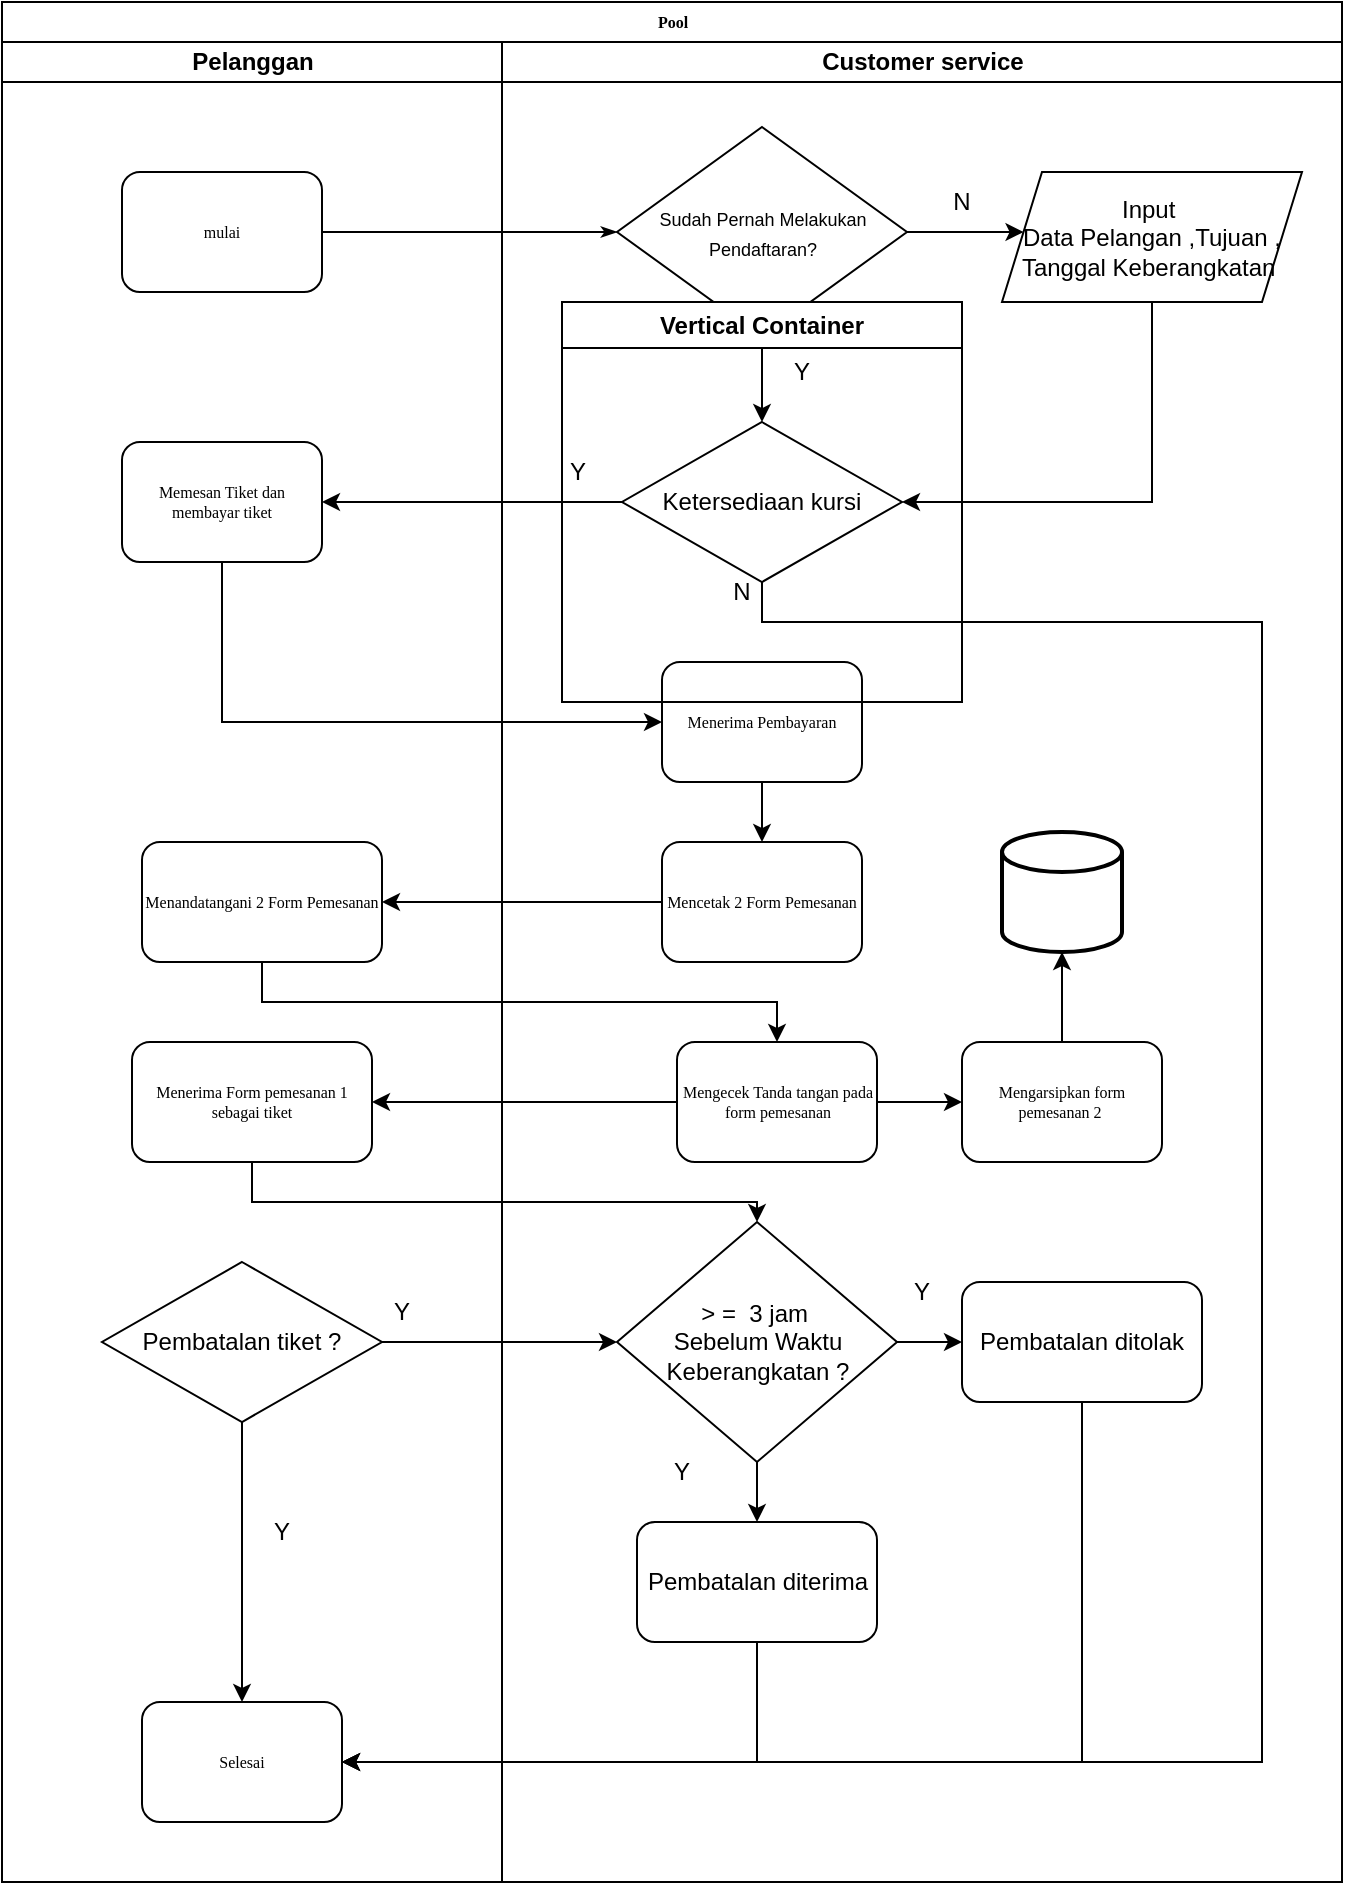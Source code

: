 <mxfile version="24.2.7" type="github">
  <diagram name="Page-1" id="74e2e168-ea6b-b213-b513-2b3c1d86103e">
    <mxGraphModel dx="1105" dy="607" grid="1" gridSize="10" guides="1" tooltips="1" connect="1" arrows="1" fold="1" page="1" pageScale="1" pageWidth="1100" pageHeight="850" background="none" math="0" shadow="0">
      <root>
        <mxCell id="0" />
        <mxCell id="1" parent="0" />
        <mxCell id="77e6c97f196da883-1" value="Pool" style="swimlane;html=1;childLayout=stackLayout;startSize=20;rounded=0;shadow=0;labelBackgroundColor=none;strokeWidth=1;fontFamily=Verdana;fontSize=8;align=center;" parent="1" vertex="1">
          <mxGeometry x="60" y="10" width="670" height="940" as="geometry" />
        </mxCell>
        <mxCell id="77e6c97f196da883-26" style="edgeStyle=orthogonalEdgeStyle;rounded=1;html=1;labelBackgroundColor=none;startArrow=none;startFill=0;startSize=5;endArrow=classicThin;endFill=1;endSize=5;jettySize=auto;orthogonalLoop=1;strokeWidth=1;fontFamily=Verdana;fontSize=8;entryX=0;entryY=0.5;entryDx=0;entryDy=0;" parent="77e6c97f196da883-1" source="77e6c97f196da883-8" target="2BtfIERAYZwFO2RKLF-u-7" edge="1">
          <mxGeometry relative="1" as="geometry">
            <mxPoint x="300" y="130" as="targetPoint" />
          </mxGeometry>
        </mxCell>
        <mxCell id="77e6c97f196da883-2" value="Pelanggan" style="swimlane;html=1;startSize=20;" parent="77e6c97f196da883-1" vertex="1">
          <mxGeometry y="20" width="250" height="920" as="geometry" />
        </mxCell>
        <mxCell id="77e6c97f196da883-8" value="mulai" style="rounded=1;whiteSpace=wrap;html=1;shadow=0;labelBackgroundColor=none;strokeWidth=1;fontFamily=Verdana;fontSize=8;align=center;" parent="77e6c97f196da883-2" vertex="1">
          <mxGeometry x="60" y="65" width="100" height="60" as="geometry" />
        </mxCell>
        <mxCell id="2BtfIERAYZwFO2RKLF-u-25" value="Memesan Tiket dan membayar tiket" style="rounded=1;whiteSpace=wrap;html=1;shadow=0;labelBackgroundColor=none;strokeWidth=1;fontFamily=Verdana;fontSize=8;align=center;" vertex="1" parent="77e6c97f196da883-2">
          <mxGeometry x="60" y="200" width="100" height="60" as="geometry" />
        </mxCell>
        <mxCell id="2BtfIERAYZwFO2RKLF-u-38" value="Menerima Form pemesanan 1 sebagai tiket" style="whiteSpace=wrap;html=1;fontSize=8;fontFamily=Verdana;rounded=1;shadow=0;labelBackgroundColor=none;strokeWidth=1;" vertex="1" parent="77e6c97f196da883-2">
          <mxGeometry x="65" y="500" width="120" height="60" as="geometry" />
        </mxCell>
        <mxCell id="2BtfIERAYZwFO2RKLF-u-28" value="Selesai" style="rounded=1;whiteSpace=wrap;html=1;shadow=0;labelBackgroundColor=none;strokeWidth=1;fontFamily=Verdana;fontSize=8;align=center;" vertex="1" parent="77e6c97f196da883-2">
          <mxGeometry x="70" y="830" width="100" height="60" as="geometry" />
        </mxCell>
        <mxCell id="2BtfIERAYZwFO2RKLF-u-72" value="Menandatangani 2 Form Pemesanan" style="whiteSpace=wrap;html=1;fontSize=8;fontFamily=Verdana;rounded=1;shadow=0;labelBackgroundColor=none;strokeWidth=1;" vertex="1" parent="77e6c97f196da883-2">
          <mxGeometry x="70" y="400" width="120" height="60" as="geometry" />
        </mxCell>
        <mxCell id="2BtfIERAYZwFO2RKLF-u-84" value="Y" style="text;html=1;align=center;verticalAlign=middle;whiteSpace=wrap;rounded=0;" vertex="1" parent="77e6c97f196da883-2">
          <mxGeometry x="170" y="620" width="60" height="30" as="geometry" />
        </mxCell>
        <mxCell id="2BtfIERAYZwFO2RKLF-u-85" value="Y" style="text;html=1;align=center;verticalAlign=middle;whiteSpace=wrap;rounded=0;" vertex="1" parent="77e6c97f196da883-2">
          <mxGeometry x="110" y="730" width="60" height="30" as="geometry" />
        </mxCell>
        <mxCell id="77e6c97f196da883-3" value="Customer service" style="swimlane;html=1;startSize=20;" parent="77e6c97f196da883-1" vertex="1">
          <mxGeometry x="250" y="20" width="420" height="920" as="geometry" />
        </mxCell>
        <mxCell id="2BtfIERAYZwFO2RKLF-u-9" style="edgeStyle=orthogonalEdgeStyle;rounded=0;orthogonalLoop=1;jettySize=auto;html=1;exitX=1;exitY=0.5;exitDx=0;exitDy=0;" edge="1" parent="77e6c97f196da883-3" source="2BtfIERAYZwFO2RKLF-u-7" target="2BtfIERAYZwFO2RKLF-u-8">
          <mxGeometry relative="1" as="geometry">
            <Array as="points">
              <mxPoint x="230" y="95" />
              <mxPoint x="230" y="95" />
            </Array>
          </mxGeometry>
        </mxCell>
        <mxCell id="2BtfIERAYZwFO2RKLF-u-23" style="edgeStyle=orthogonalEdgeStyle;rounded=0;orthogonalLoop=1;jettySize=auto;html=1;entryX=0.5;entryY=0;entryDx=0;entryDy=0;" edge="1" parent="77e6c97f196da883-3" source="2BtfIERAYZwFO2RKLF-u-7" target="2BtfIERAYZwFO2RKLF-u-24">
          <mxGeometry relative="1" as="geometry">
            <mxPoint x="130" y="200" as="targetPoint" />
          </mxGeometry>
        </mxCell>
        <mxCell id="2BtfIERAYZwFO2RKLF-u-7" value="&lt;font style=&quot;font-size: 9px;&quot;&gt;Sudah Pernah Melakukan Pendaftaran?&lt;/font&gt;" style="rhombus;whiteSpace=wrap;html=1;" vertex="1" parent="77e6c97f196da883-3">
          <mxGeometry x="57.5" y="42.5" width="145" height="105" as="geometry" />
        </mxCell>
        <mxCell id="2BtfIERAYZwFO2RKLF-u-26" style="edgeStyle=orthogonalEdgeStyle;rounded=0;orthogonalLoop=1;jettySize=auto;html=1;entryX=1;entryY=0.5;entryDx=0;entryDy=0;exitX=0.5;exitY=1;exitDx=0;exitDy=0;" edge="1" parent="77e6c97f196da883-3" source="2BtfIERAYZwFO2RKLF-u-8" target="2BtfIERAYZwFO2RKLF-u-24">
          <mxGeometry relative="1" as="geometry" />
        </mxCell>
        <mxCell id="2BtfIERAYZwFO2RKLF-u-8" value="Input&amp;nbsp;&lt;div&gt;Data Pelangan ,Tujuan , Tanggal Keberangkatan&amp;nbsp;&lt;/div&gt;" style="shape=parallelogram;perimeter=parallelogramPerimeter;whiteSpace=wrap;html=1;fixedSize=1;" vertex="1" parent="77e6c97f196da883-3">
          <mxGeometry x="250" y="65" width="150" height="65" as="geometry" />
        </mxCell>
        <mxCell id="2BtfIERAYZwFO2RKLF-u-11" value="N" style="text;html=1;align=center;verticalAlign=middle;whiteSpace=wrap;rounded=0;" vertex="1" parent="77e6c97f196da883-3">
          <mxGeometry x="200" y="65" width="60" height="30" as="geometry" />
        </mxCell>
        <mxCell id="2BtfIERAYZwFO2RKLF-u-22" value="Y" style="text;html=1;align=center;verticalAlign=middle;whiteSpace=wrap;rounded=0;" vertex="1" parent="77e6c97f196da883-3">
          <mxGeometry x="120" y="150" width="60" height="30" as="geometry" />
        </mxCell>
        <mxCell id="2BtfIERAYZwFO2RKLF-u-24" value="Ketersediaan kursi" style="rhombus;whiteSpace=wrap;html=1;" vertex="1" parent="77e6c97f196da883-3">
          <mxGeometry x="60" y="190" width="140" height="80" as="geometry" />
        </mxCell>
        <mxCell id="2BtfIERAYZwFO2RKLF-u-35" value="" style="edgeStyle=orthogonalEdgeStyle;rounded=0;orthogonalLoop=1;jettySize=auto;html=1;" edge="1" parent="77e6c97f196da883-3" source="2BtfIERAYZwFO2RKLF-u-32" target="2BtfIERAYZwFO2RKLF-u-34">
          <mxGeometry relative="1" as="geometry" />
        </mxCell>
        <mxCell id="2BtfIERAYZwFO2RKLF-u-32" value="Menerima Pembayaran" style="rounded=1;whiteSpace=wrap;html=1;shadow=0;labelBackgroundColor=none;strokeWidth=1;fontFamily=Verdana;fontSize=8;align=center;" vertex="1" parent="77e6c97f196da883-3">
          <mxGeometry x="80" y="310" width="100" height="60" as="geometry" />
        </mxCell>
        <mxCell id="2BtfIERAYZwFO2RKLF-u-34" value="Mencetak 2 Form Pemesanan" style="rounded=1;whiteSpace=wrap;html=1;shadow=0;labelBackgroundColor=none;strokeWidth=1;fontFamily=Verdana;fontSize=8;align=center;" vertex="1" parent="77e6c97f196da883-3">
          <mxGeometry x="80" y="400" width="100" height="60" as="geometry" />
        </mxCell>
        <mxCell id="2BtfIERAYZwFO2RKLF-u-79" style="edgeStyle=orthogonalEdgeStyle;rounded=0;orthogonalLoop=1;jettySize=auto;html=1;" edge="1" parent="77e6c97f196da883-3" source="2BtfIERAYZwFO2RKLF-u-36" target="2BtfIERAYZwFO2RKLF-u-76">
          <mxGeometry relative="1" as="geometry" />
        </mxCell>
        <mxCell id="2BtfIERAYZwFO2RKLF-u-36" value="&lt;div&gt;Mengecek Tanda tangan pada form pemesanan&lt;/div&gt;" style="rounded=1;whiteSpace=wrap;html=1;shadow=0;labelBackgroundColor=none;strokeWidth=1;fontFamily=Verdana;fontSize=8;align=center;" vertex="1" parent="77e6c97f196da883-3">
          <mxGeometry x="87.5" y="500" width="100" height="60" as="geometry" />
        </mxCell>
        <mxCell id="2BtfIERAYZwFO2RKLF-u-42" value="N" style="text;html=1;align=center;verticalAlign=middle;whiteSpace=wrap;rounded=0;" vertex="1" parent="77e6c97f196da883-3">
          <mxGeometry x="90" y="260" width="60" height="30" as="geometry" />
        </mxCell>
        <mxCell id="2BtfIERAYZwFO2RKLF-u-59" value="Y" style="text;html=1;align=center;verticalAlign=middle;whiteSpace=wrap;rounded=0;" vertex="1" parent="77e6c97f196da883-3">
          <mxGeometry x="180" y="610" width="60" height="30" as="geometry" />
        </mxCell>
        <mxCell id="2BtfIERAYZwFO2RKLF-u-65" value="Y" style="text;html=1;align=center;verticalAlign=middle;whiteSpace=wrap;rounded=0;" vertex="1" parent="77e6c97f196da883-3">
          <mxGeometry x="7.5" y="200" width="60" height="30" as="geometry" />
        </mxCell>
        <mxCell id="2BtfIERAYZwFO2RKLF-u-43" value="Pembatalan tiket ?" style="rhombus;whiteSpace=wrap;html=1;" vertex="1" parent="77e6c97f196da883-3">
          <mxGeometry x="-200" y="610" width="140" height="80" as="geometry" />
        </mxCell>
        <mxCell id="2BtfIERAYZwFO2RKLF-u-53" style="edgeStyle=orthogonalEdgeStyle;rounded=0;orthogonalLoop=1;jettySize=auto;html=1;entryX=0;entryY=0.5;entryDx=0;entryDy=0;" edge="1" parent="77e6c97f196da883-3" source="2BtfIERAYZwFO2RKLF-u-43" target="2BtfIERAYZwFO2RKLF-u-54">
          <mxGeometry relative="1" as="geometry">
            <mxPoint x="70" y="560" as="targetPoint" />
          </mxGeometry>
        </mxCell>
        <mxCell id="2BtfIERAYZwFO2RKLF-u-54" value="&amp;gt; =&amp;nbsp; 3 jam&amp;nbsp;&lt;div&gt;Sebelum Waktu Keberangkatan ?&lt;/div&gt;" style="rhombus;whiteSpace=wrap;html=1;" vertex="1" parent="77e6c97f196da883-3">
          <mxGeometry x="57.5" y="590" width="140" height="120" as="geometry" />
        </mxCell>
        <mxCell id="2BtfIERAYZwFO2RKLF-u-58" value="" style="edgeStyle=orthogonalEdgeStyle;rounded=0;orthogonalLoop=1;jettySize=auto;html=1;" edge="1" parent="77e6c97f196da883-3" source="2BtfIERAYZwFO2RKLF-u-54" target="2BtfIERAYZwFO2RKLF-u-57">
          <mxGeometry relative="1" as="geometry" />
        </mxCell>
        <mxCell id="2BtfIERAYZwFO2RKLF-u-69" value="" style="edgeStyle=orthogonalEdgeStyle;rounded=0;orthogonalLoop=1;jettySize=auto;html=1;" edge="1" parent="77e6c97f196da883-3" source="2BtfIERAYZwFO2RKLF-u-54" target="2BtfIERAYZwFO2RKLF-u-68">
          <mxGeometry relative="1" as="geometry" />
        </mxCell>
        <mxCell id="2BtfIERAYZwFO2RKLF-u-57" value="Pembatalan ditolak" style="rounded=1;whiteSpace=wrap;html=1;" vertex="1" parent="77e6c97f196da883-3">
          <mxGeometry x="230" y="620" width="120" height="60" as="geometry" />
        </mxCell>
        <mxCell id="2BtfIERAYZwFO2RKLF-u-68" value="Pembatalan diterima" style="rounded=1;whiteSpace=wrap;html=1;" vertex="1" parent="77e6c97f196da883-3">
          <mxGeometry x="67.5" y="740" width="120" height="60" as="geometry" />
        </mxCell>
        <mxCell id="2BtfIERAYZwFO2RKLF-u-76" value="&lt;div&gt;Mengarsipkan form pemesanan 2&amp;nbsp;&lt;/div&gt;" style="rounded=1;whiteSpace=wrap;html=1;shadow=0;labelBackgroundColor=none;strokeWidth=1;fontFamily=Verdana;fontSize=8;align=center;" vertex="1" parent="77e6c97f196da883-3">
          <mxGeometry x="230" y="500" width="100" height="60" as="geometry" />
        </mxCell>
        <mxCell id="2BtfIERAYZwFO2RKLF-u-83" value="Y" style="text;html=1;align=center;verticalAlign=middle;whiteSpace=wrap;rounded=0;" vertex="1" parent="77e6c97f196da883-3">
          <mxGeometry x="60" y="700" width="60" height="30" as="geometry" />
        </mxCell>
        <mxCell id="2BtfIERAYZwFO2RKLF-u-86" value="" style="strokeWidth=2;html=1;shape=mxgraph.flowchart.database;whiteSpace=wrap;" vertex="1" parent="77e6c97f196da883-3">
          <mxGeometry x="250" y="395" width="60" height="60" as="geometry" />
        </mxCell>
        <mxCell id="2BtfIERAYZwFO2RKLF-u-87" style="edgeStyle=orthogonalEdgeStyle;rounded=0;orthogonalLoop=1;jettySize=auto;html=1;entryX=0.5;entryY=1;entryDx=0;entryDy=0;entryPerimeter=0;" edge="1" parent="77e6c97f196da883-3" source="2BtfIERAYZwFO2RKLF-u-76" target="2BtfIERAYZwFO2RKLF-u-86">
          <mxGeometry relative="1" as="geometry" />
        </mxCell>
        <mxCell id="2BtfIERAYZwFO2RKLF-u-27" style="edgeStyle=orthogonalEdgeStyle;rounded=0;orthogonalLoop=1;jettySize=auto;html=1;entryX=1;entryY=0.5;entryDx=0;entryDy=0;" edge="1" parent="77e6c97f196da883-1" source="2BtfIERAYZwFO2RKLF-u-24" target="2BtfIERAYZwFO2RKLF-u-25">
          <mxGeometry relative="1" as="geometry" />
        </mxCell>
        <mxCell id="2BtfIERAYZwFO2RKLF-u-33" style="edgeStyle=orthogonalEdgeStyle;rounded=0;orthogonalLoop=1;jettySize=auto;html=1;entryX=0;entryY=0.5;entryDx=0;entryDy=0;" edge="1" parent="77e6c97f196da883-1" source="2BtfIERAYZwFO2RKLF-u-25" target="2BtfIERAYZwFO2RKLF-u-32">
          <mxGeometry relative="1" as="geometry">
            <mxPoint x="140" y="410" as="targetPoint" />
            <Array as="points">
              <mxPoint x="110" y="360" />
            </Array>
          </mxGeometry>
        </mxCell>
        <mxCell id="2BtfIERAYZwFO2RKLF-u-45" style="edgeStyle=orthogonalEdgeStyle;rounded=0;orthogonalLoop=1;jettySize=auto;html=1;entryX=0.5;entryY=0;entryDx=0;entryDy=0;" edge="1" parent="77e6c97f196da883-1" source="2BtfIERAYZwFO2RKLF-u-43" target="2BtfIERAYZwFO2RKLF-u-28">
          <mxGeometry relative="1" as="geometry" />
        </mxCell>
        <mxCell id="2BtfIERAYZwFO2RKLF-u-29" style="edgeStyle=orthogonalEdgeStyle;rounded=0;orthogonalLoop=1;jettySize=auto;html=1;entryX=1;entryY=0.5;entryDx=0;entryDy=0;exitX=0.5;exitY=1;exitDx=0;exitDy=0;" edge="1" parent="77e6c97f196da883-1" source="2BtfIERAYZwFO2RKLF-u-24" target="2BtfIERAYZwFO2RKLF-u-28">
          <mxGeometry relative="1" as="geometry">
            <Array as="points">
              <mxPoint x="380" y="310" />
              <mxPoint x="630" y="310" />
              <mxPoint x="630" y="880" />
              <mxPoint x="170" y="880" />
            </Array>
          </mxGeometry>
        </mxCell>
        <mxCell id="2BtfIERAYZwFO2RKLF-u-73" style="edgeStyle=orthogonalEdgeStyle;rounded=0;orthogonalLoop=1;jettySize=auto;html=1;entryX=1;entryY=0.5;entryDx=0;entryDy=0;" edge="1" parent="77e6c97f196da883-1" source="2BtfIERAYZwFO2RKLF-u-34" target="2BtfIERAYZwFO2RKLF-u-72">
          <mxGeometry relative="1" as="geometry" />
        </mxCell>
        <mxCell id="2BtfIERAYZwFO2RKLF-u-74" style="edgeStyle=orthogonalEdgeStyle;rounded=0;orthogonalLoop=1;jettySize=auto;html=1;entryX=0.5;entryY=0;entryDx=0;entryDy=0;" edge="1" parent="77e6c97f196da883-1" source="2BtfIERAYZwFO2RKLF-u-72" target="2BtfIERAYZwFO2RKLF-u-36">
          <mxGeometry relative="1" as="geometry">
            <Array as="points">
              <mxPoint x="130" y="500" />
              <mxPoint x="388" y="500" />
            </Array>
          </mxGeometry>
        </mxCell>
        <mxCell id="2BtfIERAYZwFO2RKLF-u-78" style="edgeStyle=orthogonalEdgeStyle;rounded=0;orthogonalLoop=1;jettySize=auto;html=1;entryX=1;entryY=0.5;entryDx=0;entryDy=0;" edge="1" parent="77e6c97f196da883-1" source="2BtfIERAYZwFO2RKLF-u-36" target="2BtfIERAYZwFO2RKLF-u-38">
          <mxGeometry relative="1" as="geometry" />
        </mxCell>
        <mxCell id="2BtfIERAYZwFO2RKLF-u-80" style="edgeStyle=orthogonalEdgeStyle;rounded=0;orthogonalLoop=1;jettySize=auto;html=1;entryX=0.5;entryY=0;entryDx=0;entryDy=0;" edge="1" parent="77e6c97f196da883-1" source="2BtfIERAYZwFO2RKLF-u-38" target="2BtfIERAYZwFO2RKLF-u-54">
          <mxGeometry relative="1" as="geometry">
            <Array as="points">
              <mxPoint x="125" y="600" />
              <mxPoint x="378" y="600" />
            </Array>
          </mxGeometry>
        </mxCell>
        <mxCell id="2BtfIERAYZwFO2RKLF-u-81" style="edgeStyle=orthogonalEdgeStyle;rounded=0;orthogonalLoop=1;jettySize=auto;html=1;entryX=1;entryY=0.5;entryDx=0;entryDy=0;" edge="1" parent="77e6c97f196da883-1" source="2BtfIERAYZwFO2RKLF-u-57" target="2BtfIERAYZwFO2RKLF-u-28">
          <mxGeometry relative="1" as="geometry">
            <Array as="points">
              <mxPoint x="540" y="880" />
            </Array>
          </mxGeometry>
        </mxCell>
        <mxCell id="2BtfIERAYZwFO2RKLF-u-82" style="edgeStyle=orthogonalEdgeStyle;rounded=0;orthogonalLoop=1;jettySize=auto;html=1;entryX=1;entryY=0.5;entryDx=0;entryDy=0;" edge="1" parent="77e6c97f196da883-1" source="2BtfIERAYZwFO2RKLF-u-68" target="2BtfIERAYZwFO2RKLF-u-28">
          <mxGeometry relative="1" as="geometry">
            <Array as="points">
              <mxPoint x="378" y="880" />
            </Array>
          </mxGeometry>
        </mxCell>
        <mxCell id="2BtfIERAYZwFO2RKLF-u-88" value="Vertical Container" style="swimlane;whiteSpace=wrap;html=1;" vertex="1" parent="1">
          <mxGeometry x="340" y="160" width="200" height="200" as="geometry" />
        </mxCell>
      </root>
    </mxGraphModel>
  </diagram>
</mxfile>
